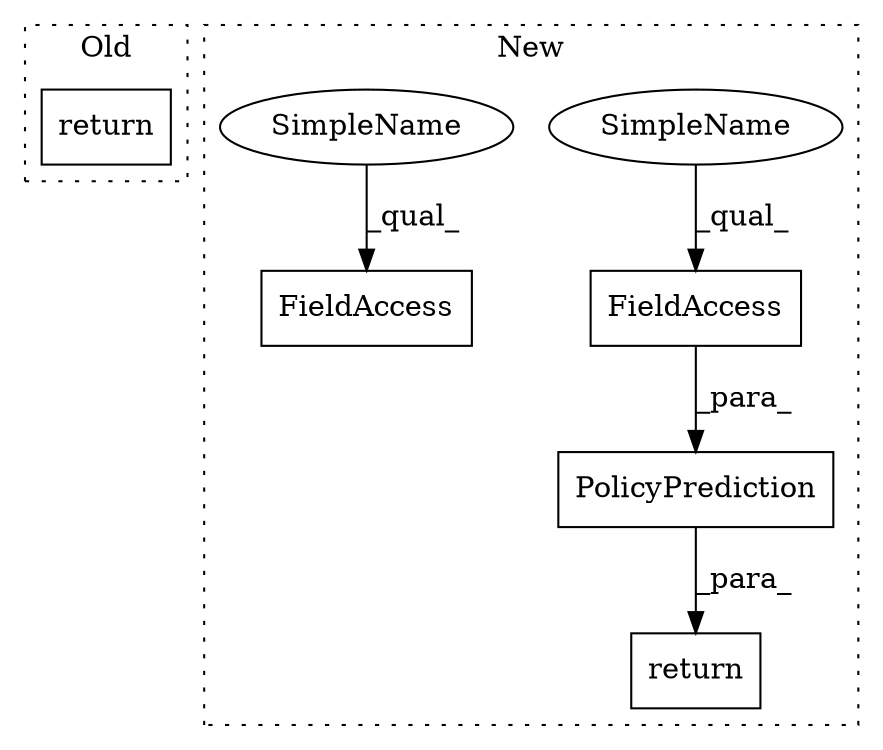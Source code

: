 digraph G {
subgraph cluster0 {
1 [label="return" a="41" s="5067" l="7" shape="box"];
label = "Old";
style="dotted";
}
subgraph cluster1 {
2 [label="PolicyPrediction" a="32" s="5157,5194" l="17,1" shape="box"];
3 [label="return" a="41" s="5150" l="7" shape="box"];
4 [label="FieldAccess" a="22" s="5181" l="13" shape="box"];
5 [label="FieldAccess" a="22" s="4795" l="13" shape="box"];
6 [label="SimpleName" a="42" s="5181" l="4" shape="ellipse"];
7 [label="SimpleName" a="42" s="4795" l="4" shape="ellipse"];
label = "New";
style="dotted";
}
2 -> 3 [label="_para_"];
4 -> 2 [label="_para_"];
6 -> 4 [label="_qual_"];
7 -> 5 [label="_qual_"];
}